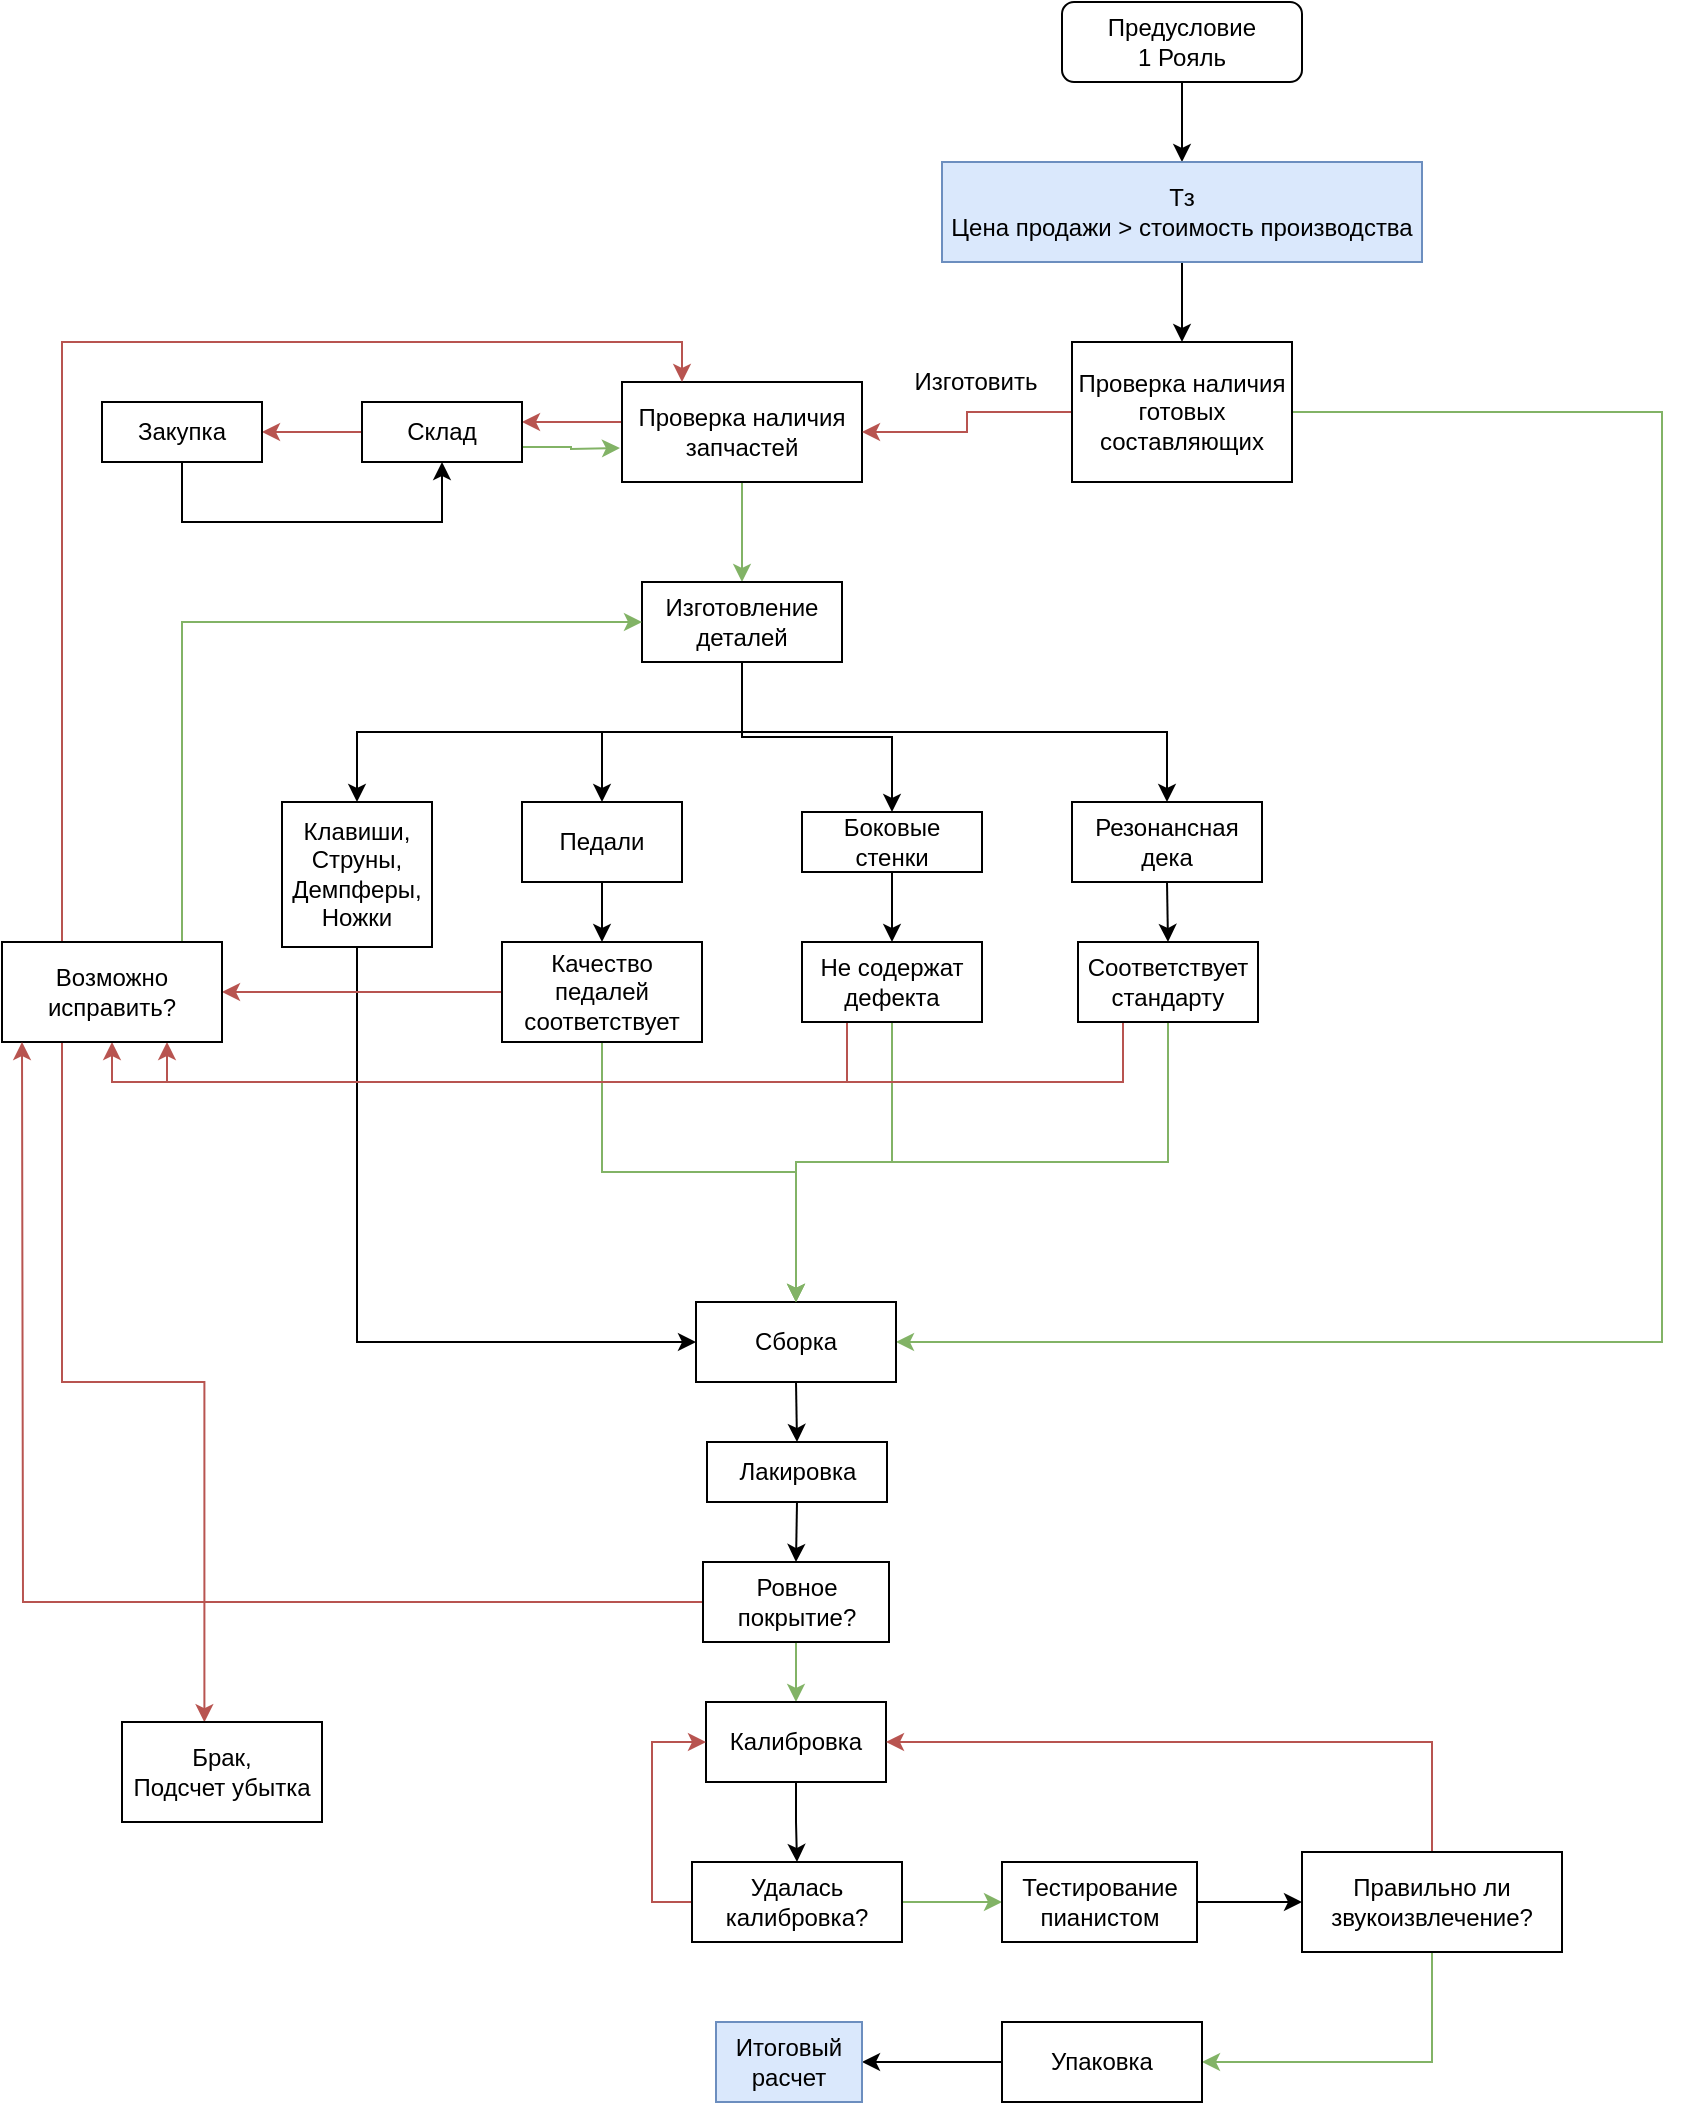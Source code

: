 <mxfile version="14.5.3" type="github">
  <diagram id="HwMJK3cykybjaXri7m_Z" name="Page-1">
    <mxGraphModel dx="1218" dy="649" grid="1" gridSize="10" guides="1" tooltips="1" connect="1" arrows="1" fold="1" page="1" pageScale="1" pageWidth="1654" pageHeight="1169" math="0" shadow="0">
      <root>
        <mxCell id="0" />
        <mxCell id="1" parent="0" />
        <mxCell id="CD_8rdr4zVUJDmFYF5n1-12" style="edgeStyle=orthogonalEdgeStyle;rounded=0;orthogonalLoop=1;jettySize=auto;html=1;" edge="1" parent="1" source="CD_8rdr4zVUJDmFYF5n1-1" target="CD_8rdr4zVUJDmFYF5n1-2">
          <mxGeometry relative="1" as="geometry" />
        </mxCell>
        <mxCell id="CD_8rdr4zVUJDmFYF5n1-1" value="Предусловие&lt;br&gt;1 Рояль" style="rounded=1;whiteSpace=wrap;html=1;" vertex="1" parent="1">
          <mxGeometry x="660" y="90" width="120" height="40" as="geometry" />
        </mxCell>
        <mxCell id="CD_8rdr4zVUJDmFYF5n1-19" style="edgeStyle=orthogonalEdgeStyle;rounded=0;orthogonalLoop=1;jettySize=auto;html=1;exitX=0.5;exitY=1;exitDx=0;exitDy=0;entryX=0.5;entryY=0;entryDx=0;entryDy=0;" edge="1" parent="1" source="CD_8rdr4zVUJDmFYF5n1-2" target="CD_8rdr4zVUJDmFYF5n1-18">
          <mxGeometry relative="1" as="geometry" />
        </mxCell>
        <mxCell id="CD_8rdr4zVUJDmFYF5n1-2" value="Тз&lt;br&gt;Цена продажи &amp;gt; стоимость производства" style="rounded=0;whiteSpace=wrap;html=1;fillColor=#dae8fc;strokeColor=#6c8ebf;" vertex="1" parent="1">
          <mxGeometry x="600" y="170" width="240" height="50" as="geometry" />
        </mxCell>
        <mxCell id="CD_8rdr4zVUJDmFYF5n1-7" style="edgeStyle=orthogonalEdgeStyle;rounded=0;orthogonalLoop=1;jettySize=auto;html=1;fillColor=#f8cecc;strokeColor=#b85450;" edge="1" parent="1" source="CD_8rdr4zVUJDmFYF5n1-3" target="CD_8rdr4zVUJDmFYF5n1-4">
          <mxGeometry relative="1" as="geometry">
            <Array as="points">
              <mxPoint x="420" y="300" />
              <mxPoint x="420" y="300" />
            </Array>
          </mxGeometry>
        </mxCell>
        <mxCell id="CD_8rdr4zVUJDmFYF5n1-21" style="edgeStyle=orthogonalEdgeStyle;rounded=0;orthogonalLoop=1;jettySize=auto;html=1;exitX=0.5;exitY=1;exitDx=0;exitDy=0;entryX=0.5;entryY=0;entryDx=0;entryDy=0;fillColor=#d5e8d4;strokeColor=#82b366;" edge="1" parent="1" source="CD_8rdr4zVUJDmFYF5n1-3" target="CD_8rdr4zVUJDmFYF5n1-10">
          <mxGeometry relative="1" as="geometry" />
        </mxCell>
        <mxCell id="CD_8rdr4zVUJDmFYF5n1-3" value="Проверка наличия запчастей" style="rounded=0;whiteSpace=wrap;html=1;" vertex="1" parent="1">
          <mxGeometry x="440" y="280" width="120" height="50" as="geometry" />
        </mxCell>
        <mxCell id="CD_8rdr4zVUJDmFYF5n1-8" style="edgeStyle=orthogonalEdgeStyle;rounded=0;orthogonalLoop=1;jettySize=auto;html=1;entryX=1;entryY=0.5;entryDx=0;entryDy=0;fillColor=#f8cecc;strokeColor=#b85450;" edge="1" parent="1" source="CD_8rdr4zVUJDmFYF5n1-4" target="CD_8rdr4zVUJDmFYF5n1-5">
          <mxGeometry relative="1" as="geometry" />
        </mxCell>
        <mxCell id="CD_8rdr4zVUJDmFYF5n1-15" style="edgeStyle=orthogonalEdgeStyle;rounded=0;orthogonalLoop=1;jettySize=auto;html=1;exitX=1;exitY=0.75;exitDx=0;exitDy=0;fillColor=#d5e8d4;strokeColor=#82b366;" edge="1" parent="1" source="CD_8rdr4zVUJDmFYF5n1-4">
          <mxGeometry relative="1" as="geometry">
            <mxPoint x="439" y="313" as="targetPoint" />
          </mxGeometry>
        </mxCell>
        <mxCell id="CD_8rdr4zVUJDmFYF5n1-4" value="Склад" style="rounded=0;whiteSpace=wrap;html=1;" vertex="1" parent="1">
          <mxGeometry x="310" y="290" width="80" height="30" as="geometry" />
        </mxCell>
        <mxCell id="CD_8rdr4zVUJDmFYF5n1-9" style="edgeStyle=orthogonalEdgeStyle;rounded=0;orthogonalLoop=1;jettySize=auto;html=1;exitX=0.5;exitY=1;exitDx=0;exitDy=0;entryX=0.5;entryY=1;entryDx=0;entryDy=0;" edge="1" parent="1" source="CD_8rdr4zVUJDmFYF5n1-5" target="CD_8rdr4zVUJDmFYF5n1-4">
          <mxGeometry relative="1" as="geometry">
            <Array as="points">
              <mxPoint x="220" y="350" />
              <mxPoint x="350" y="350" />
            </Array>
          </mxGeometry>
        </mxCell>
        <mxCell id="CD_8rdr4zVUJDmFYF5n1-5" value="Закупка" style="rounded=0;whiteSpace=wrap;html=1;" vertex="1" parent="1">
          <mxGeometry x="180" y="290" width="80" height="30" as="geometry" />
        </mxCell>
        <mxCell id="CD_8rdr4zVUJDmFYF5n1-31" style="edgeStyle=orthogonalEdgeStyle;rounded=0;orthogonalLoop=1;jettySize=auto;html=1;exitX=0.5;exitY=1;exitDx=0;exitDy=0;" edge="1" parent="1" source="CD_8rdr4zVUJDmFYF5n1-10" target="CD_8rdr4zVUJDmFYF5n1-25">
          <mxGeometry relative="1" as="geometry" />
        </mxCell>
        <mxCell id="CD_8rdr4zVUJDmFYF5n1-32" style="edgeStyle=orthogonalEdgeStyle;rounded=0;orthogonalLoop=1;jettySize=auto;html=1;exitX=0.5;exitY=1;exitDx=0;exitDy=0;entryX=0.5;entryY=0;entryDx=0;entryDy=0;" edge="1" parent="1" source="CD_8rdr4zVUJDmFYF5n1-10" target="CD_8rdr4zVUJDmFYF5n1-24">
          <mxGeometry relative="1" as="geometry" />
        </mxCell>
        <mxCell id="CD_8rdr4zVUJDmFYF5n1-39" style="edgeStyle=orthogonalEdgeStyle;rounded=0;orthogonalLoop=1;jettySize=auto;html=1;exitX=0.5;exitY=1;exitDx=0;exitDy=0;entryX=0.5;entryY=0;entryDx=0;entryDy=0;" edge="1" parent="1" source="CD_8rdr4zVUJDmFYF5n1-10" target="CD_8rdr4zVUJDmFYF5n1-35">
          <mxGeometry relative="1" as="geometry" />
        </mxCell>
        <mxCell id="CD_8rdr4zVUJDmFYF5n1-41" style="edgeStyle=orthogonalEdgeStyle;rounded=0;orthogonalLoop=1;jettySize=auto;html=1;exitX=0.5;exitY=1;exitDx=0;exitDy=0;entryX=0.5;entryY=0;entryDx=0;entryDy=0;" edge="1" parent="1" source="CD_8rdr4zVUJDmFYF5n1-10" target="CD_8rdr4zVUJDmFYF5n1-40">
          <mxGeometry relative="1" as="geometry">
            <Array as="points">
              <mxPoint x="500" y="455" />
              <mxPoint x="712" y="455" />
            </Array>
          </mxGeometry>
        </mxCell>
        <mxCell id="CD_8rdr4zVUJDmFYF5n1-10" value="Изготовление деталей" style="rounded=0;whiteSpace=wrap;html=1;" vertex="1" parent="1">
          <mxGeometry x="450" y="380" width="100" height="40" as="geometry" />
        </mxCell>
        <mxCell id="CD_8rdr4zVUJDmFYF5n1-20" style="edgeStyle=orthogonalEdgeStyle;rounded=0;orthogonalLoop=1;jettySize=auto;html=1;exitX=0;exitY=0.5;exitDx=0;exitDy=0;entryX=1;entryY=0.5;entryDx=0;entryDy=0;fillColor=#f8cecc;strokeColor=#b85450;" edge="1" parent="1" source="CD_8rdr4zVUJDmFYF5n1-18" target="CD_8rdr4zVUJDmFYF5n1-3">
          <mxGeometry relative="1" as="geometry" />
        </mxCell>
        <mxCell id="CD_8rdr4zVUJDmFYF5n1-75" style="edgeStyle=orthogonalEdgeStyle;rounded=0;orthogonalLoop=1;jettySize=auto;html=1;exitX=1;exitY=0.5;exitDx=0;exitDy=0;entryX=1;entryY=0.5;entryDx=0;entryDy=0;fillColor=#d5e8d4;strokeColor=#82b366;" edge="1" parent="1" source="CD_8rdr4zVUJDmFYF5n1-18" target="CD_8rdr4zVUJDmFYF5n1-22">
          <mxGeometry relative="1" as="geometry">
            <Array as="points">
              <mxPoint x="960" y="295" />
              <mxPoint x="960" y="760" />
            </Array>
          </mxGeometry>
        </mxCell>
        <mxCell id="CD_8rdr4zVUJDmFYF5n1-18" value="Проверка наличия готовых составляющих" style="rounded=0;whiteSpace=wrap;html=1;" vertex="1" parent="1">
          <mxGeometry x="665" y="260" width="110" height="70" as="geometry" />
        </mxCell>
        <mxCell id="CD_8rdr4zVUJDmFYF5n1-58" style="edgeStyle=orthogonalEdgeStyle;rounded=0;orthogonalLoop=1;jettySize=auto;html=1;exitX=0.5;exitY=1;exitDx=0;exitDy=0;entryX=0.5;entryY=0;entryDx=0;entryDy=0;" edge="1" parent="1" source="CD_8rdr4zVUJDmFYF5n1-22" target="CD_8rdr4zVUJDmFYF5n1-57">
          <mxGeometry relative="1" as="geometry" />
        </mxCell>
        <mxCell id="CD_8rdr4zVUJDmFYF5n1-22" value="Сборка" style="rounded=0;whiteSpace=wrap;html=1;" vertex="1" parent="1">
          <mxGeometry x="477" y="740" width="100" height="40" as="geometry" />
        </mxCell>
        <mxCell id="CD_8rdr4zVUJDmFYF5n1-23" value="Изготовить" style="text;html=1;strokeColor=none;fillColor=none;align=center;verticalAlign=middle;whiteSpace=wrap;rounded=0;" vertex="1" parent="1">
          <mxGeometry x="577" y="270" width="80" height="20" as="geometry" />
        </mxCell>
        <mxCell id="CD_8rdr4zVUJDmFYF5n1-34" style="edgeStyle=orthogonalEdgeStyle;rounded=0;orthogonalLoop=1;jettySize=auto;html=1;exitX=0.5;exitY=1;exitDx=0;exitDy=0;entryX=0;entryY=0.5;entryDx=0;entryDy=0;" edge="1" parent="1" source="CD_8rdr4zVUJDmFYF5n1-24" target="CD_8rdr4zVUJDmFYF5n1-22">
          <mxGeometry relative="1" as="geometry" />
        </mxCell>
        <mxCell id="CD_8rdr4zVUJDmFYF5n1-24" value="Клавиши,&lt;br&gt;Струны,&lt;br&gt;Демпферы,&lt;br&gt;Ножки" style="rounded=0;whiteSpace=wrap;html=1;" vertex="1" parent="1">
          <mxGeometry x="270" y="490" width="75" height="72.5" as="geometry" />
        </mxCell>
        <mxCell id="CD_8rdr4zVUJDmFYF5n1-27" style="edgeStyle=orthogonalEdgeStyle;rounded=0;orthogonalLoop=1;jettySize=auto;html=1;exitX=0.5;exitY=1;exitDx=0;exitDy=0;entryX=0.5;entryY=0;entryDx=0;entryDy=0;" edge="1" parent="1" source="CD_8rdr4zVUJDmFYF5n1-25" target="CD_8rdr4zVUJDmFYF5n1-26">
          <mxGeometry relative="1" as="geometry" />
        </mxCell>
        <mxCell id="CD_8rdr4zVUJDmFYF5n1-25" value="Педали" style="rounded=0;whiteSpace=wrap;html=1;" vertex="1" parent="1">
          <mxGeometry x="390" y="490" width="80" height="40" as="geometry" />
        </mxCell>
        <mxCell id="CD_8rdr4zVUJDmFYF5n1-30" style="edgeStyle=orthogonalEdgeStyle;rounded=0;orthogonalLoop=1;jettySize=auto;html=1;entryX=0.5;entryY=0;entryDx=0;entryDy=0;fillColor=#d5e8d4;strokeColor=#82b366;" edge="1" parent="1" source="CD_8rdr4zVUJDmFYF5n1-26" target="CD_8rdr4zVUJDmFYF5n1-22">
          <mxGeometry relative="1" as="geometry" />
        </mxCell>
        <mxCell id="CD_8rdr4zVUJDmFYF5n1-49" style="edgeStyle=orthogonalEdgeStyle;rounded=0;orthogonalLoop=1;jettySize=auto;html=1;entryX=1;entryY=0.5;entryDx=0;entryDy=0;fillColor=#f8cecc;strokeColor=#b85450;" edge="1" parent="1" source="CD_8rdr4zVUJDmFYF5n1-26" target="CD_8rdr4zVUJDmFYF5n1-47">
          <mxGeometry relative="1" as="geometry" />
        </mxCell>
        <mxCell id="CD_8rdr4zVUJDmFYF5n1-26" value="Качество педалей соответствует" style="rounded=0;whiteSpace=wrap;html=1;" vertex="1" parent="1">
          <mxGeometry x="380" y="560" width="100" height="50" as="geometry" />
        </mxCell>
        <mxCell id="CD_8rdr4zVUJDmFYF5n1-45" style="edgeStyle=orthogonalEdgeStyle;rounded=0;orthogonalLoop=1;jettySize=auto;html=1;exitX=0.5;exitY=1;exitDx=0;exitDy=0;entryX=0.5;entryY=0;entryDx=0;entryDy=0;" edge="1" parent="1" source="CD_8rdr4zVUJDmFYF5n1-35" target="CD_8rdr4zVUJDmFYF5n1-36">
          <mxGeometry relative="1" as="geometry" />
        </mxCell>
        <mxCell id="CD_8rdr4zVUJDmFYF5n1-35" value="Боковые стенки" style="rounded=0;whiteSpace=wrap;html=1;" vertex="1" parent="1">
          <mxGeometry x="530" y="495" width="90" height="30" as="geometry" />
        </mxCell>
        <mxCell id="CD_8rdr4zVUJDmFYF5n1-37" style="edgeStyle=orthogonalEdgeStyle;rounded=0;orthogonalLoop=1;jettySize=auto;html=1;exitX=0.5;exitY=1;exitDx=0;exitDy=0;entryX=0.5;entryY=0;entryDx=0;entryDy=0;fillColor=#d5e8d4;strokeColor=#82b366;" edge="1" parent="1" source="CD_8rdr4zVUJDmFYF5n1-36" target="CD_8rdr4zVUJDmFYF5n1-22">
          <mxGeometry relative="1" as="geometry" />
        </mxCell>
        <mxCell id="CD_8rdr4zVUJDmFYF5n1-55" style="edgeStyle=orthogonalEdgeStyle;rounded=0;orthogonalLoop=1;jettySize=auto;html=1;exitX=0.25;exitY=1;exitDx=0;exitDy=0;entryX=0.75;entryY=1;entryDx=0;entryDy=0;fillColor=#f8cecc;strokeColor=#b85450;" edge="1" parent="1" source="CD_8rdr4zVUJDmFYF5n1-36" target="CD_8rdr4zVUJDmFYF5n1-47">
          <mxGeometry relative="1" as="geometry" />
        </mxCell>
        <mxCell id="CD_8rdr4zVUJDmFYF5n1-36" value="Не содержат дефекта" style="rounded=0;whiteSpace=wrap;html=1;" vertex="1" parent="1">
          <mxGeometry x="530" y="560" width="90" height="40" as="geometry" />
        </mxCell>
        <mxCell id="CD_8rdr4zVUJDmFYF5n1-46" style="edgeStyle=orthogonalEdgeStyle;rounded=0;orthogonalLoop=1;jettySize=auto;html=1;exitX=0.5;exitY=1;exitDx=0;exitDy=0;entryX=0.5;entryY=0;entryDx=0;entryDy=0;" edge="1" parent="1" source="CD_8rdr4zVUJDmFYF5n1-40" target="CD_8rdr4zVUJDmFYF5n1-42">
          <mxGeometry relative="1" as="geometry" />
        </mxCell>
        <mxCell id="CD_8rdr4zVUJDmFYF5n1-40" value="Резонансная дека" style="rounded=0;whiteSpace=wrap;html=1;" vertex="1" parent="1">
          <mxGeometry x="665" y="490" width="95" height="40" as="geometry" />
        </mxCell>
        <mxCell id="CD_8rdr4zVUJDmFYF5n1-54" style="edgeStyle=orthogonalEdgeStyle;rounded=0;orthogonalLoop=1;jettySize=auto;html=1;exitX=0.5;exitY=1;exitDx=0;exitDy=0;entryX=0.5;entryY=0;entryDx=0;entryDy=0;fillColor=#d5e8d4;strokeColor=#82b366;" edge="1" parent="1" source="CD_8rdr4zVUJDmFYF5n1-42" target="CD_8rdr4zVUJDmFYF5n1-22">
          <mxGeometry relative="1" as="geometry" />
        </mxCell>
        <mxCell id="CD_8rdr4zVUJDmFYF5n1-56" style="edgeStyle=orthogonalEdgeStyle;rounded=0;orthogonalLoop=1;jettySize=auto;html=1;exitX=0.25;exitY=1;exitDx=0;exitDy=0;entryX=0.5;entryY=1;entryDx=0;entryDy=0;fillColor=#f8cecc;strokeColor=#b85450;" edge="1" parent="1" source="CD_8rdr4zVUJDmFYF5n1-42" target="CD_8rdr4zVUJDmFYF5n1-47">
          <mxGeometry relative="1" as="geometry" />
        </mxCell>
        <mxCell id="CD_8rdr4zVUJDmFYF5n1-42" value="Соответствует стандарту" style="rounded=0;whiteSpace=wrap;html=1;" vertex="1" parent="1">
          <mxGeometry x="668" y="560" width="90" height="40" as="geometry" />
        </mxCell>
        <mxCell id="CD_8rdr4zVUJDmFYF5n1-50" style="edgeStyle=orthogonalEdgeStyle;rounded=0;orthogonalLoop=1;jettySize=auto;html=1;exitX=0.5;exitY=0;exitDx=0;exitDy=0;entryX=0;entryY=0.5;entryDx=0;entryDy=0;fillColor=#d5e8d4;strokeColor=#82b366;" edge="1" parent="1" source="CD_8rdr4zVUJDmFYF5n1-47" target="CD_8rdr4zVUJDmFYF5n1-10">
          <mxGeometry relative="1" as="geometry">
            <Array as="points">
              <mxPoint x="220" y="560" />
              <mxPoint x="220" y="400" />
            </Array>
          </mxGeometry>
        </mxCell>
        <mxCell id="CD_8rdr4zVUJDmFYF5n1-51" style="edgeStyle=orthogonalEdgeStyle;rounded=0;orthogonalLoop=1;jettySize=auto;html=1;exitX=0.5;exitY=0;exitDx=0;exitDy=0;entryX=0.25;entryY=0;entryDx=0;entryDy=0;fillColor=#f8cecc;strokeColor=#b85450;" edge="1" parent="1" source="CD_8rdr4zVUJDmFYF5n1-47" target="CD_8rdr4zVUJDmFYF5n1-3">
          <mxGeometry relative="1" as="geometry">
            <Array as="points">
              <mxPoint x="160" y="560" />
              <mxPoint x="160" y="260" />
              <mxPoint x="470" y="260" />
            </Array>
          </mxGeometry>
        </mxCell>
        <mxCell id="CD_8rdr4zVUJDmFYF5n1-53" style="edgeStyle=orthogonalEdgeStyle;rounded=0;orthogonalLoop=1;jettySize=auto;html=1;exitX=0.5;exitY=1;exitDx=0;exitDy=0;entryX=0.412;entryY=0.002;entryDx=0;entryDy=0;entryPerimeter=0;fillColor=#f8cecc;strokeColor=#b85450;" edge="1" parent="1" source="CD_8rdr4zVUJDmFYF5n1-47" target="CD_8rdr4zVUJDmFYF5n1-52">
          <mxGeometry relative="1" as="geometry">
            <Array as="points">
              <mxPoint x="160" y="610" />
              <mxPoint x="160" y="780" />
              <mxPoint x="231" y="780" />
            </Array>
          </mxGeometry>
        </mxCell>
        <mxCell id="CD_8rdr4zVUJDmFYF5n1-47" value="Возможно исправить?" style="rounded=0;whiteSpace=wrap;html=1;" vertex="1" parent="1">
          <mxGeometry x="130" y="560" width="110" height="50" as="geometry" />
        </mxCell>
        <mxCell id="CD_8rdr4zVUJDmFYF5n1-52" value="Брак,&lt;br&gt;Подсчет убытка" style="rounded=0;whiteSpace=wrap;html=1;" vertex="1" parent="1">
          <mxGeometry x="190" y="950" width="100" height="50" as="geometry" />
        </mxCell>
        <mxCell id="CD_8rdr4zVUJDmFYF5n1-61" style="edgeStyle=orthogonalEdgeStyle;rounded=0;orthogonalLoop=1;jettySize=auto;html=1;exitX=0.5;exitY=1;exitDx=0;exitDy=0;entryX=0.5;entryY=0;entryDx=0;entryDy=0;" edge="1" parent="1" source="CD_8rdr4zVUJDmFYF5n1-57" target="CD_8rdr4zVUJDmFYF5n1-59">
          <mxGeometry relative="1" as="geometry" />
        </mxCell>
        <mxCell id="CD_8rdr4zVUJDmFYF5n1-57" value="Лакировка" style="rounded=0;whiteSpace=wrap;html=1;" vertex="1" parent="1">
          <mxGeometry x="482.5" y="810" width="90" height="30" as="geometry" />
        </mxCell>
        <mxCell id="CD_8rdr4zVUJDmFYF5n1-60" style="edgeStyle=orthogonalEdgeStyle;rounded=0;orthogonalLoop=1;jettySize=auto;html=1;exitX=0;exitY=0.5;exitDx=0;exitDy=0;fillColor=#f8cecc;strokeColor=#b85450;" edge="1" parent="1" source="CD_8rdr4zVUJDmFYF5n1-59">
          <mxGeometry relative="1" as="geometry">
            <mxPoint x="140" y="610" as="targetPoint" />
          </mxGeometry>
        </mxCell>
        <mxCell id="CD_8rdr4zVUJDmFYF5n1-63" style="edgeStyle=orthogonalEdgeStyle;rounded=0;orthogonalLoop=1;jettySize=auto;html=1;exitX=0.5;exitY=1;exitDx=0;exitDy=0;entryX=0.5;entryY=0;entryDx=0;entryDy=0;fillColor=#d5e8d4;strokeColor=#82b366;" edge="1" parent="1" source="CD_8rdr4zVUJDmFYF5n1-59" target="CD_8rdr4zVUJDmFYF5n1-62">
          <mxGeometry relative="1" as="geometry" />
        </mxCell>
        <mxCell id="CD_8rdr4zVUJDmFYF5n1-59" value="Ровное покрытие?" style="rounded=0;whiteSpace=wrap;html=1;" vertex="1" parent="1">
          <mxGeometry x="480.5" y="870" width="93" height="40" as="geometry" />
        </mxCell>
        <mxCell id="CD_8rdr4zVUJDmFYF5n1-65" style="edgeStyle=orthogonalEdgeStyle;rounded=0;orthogonalLoop=1;jettySize=auto;html=1;exitX=0.5;exitY=1;exitDx=0;exitDy=0;entryX=0.5;entryY=0;entryDx=0;entryDy=0;" edge="1" parent="1" source="CD_8rdr4zVUJDmFYF5n1-62" target="CD_8rdr4zVUJDmFYF5n1-64">
          <mxGeometry relative="1" as="geometry" />
        </mxCell>
        <mxCell id="CD_8rdr4zVUJDmFYF5n1-62" value="Калибровка" style="rounded=0;whiteSpace=wrap;html=1;" vertex="1" parent="1">
          <mxGeometry x="482" y="940" width="90" height="40" as="geometry" />
        </mxCell>
        <mxCell id="CD_8rdr4zVUJDmFYF5n1-66" style="edgeStyle=orthogonalEdgeStyle;rounded=0;orthogonalLoop=1;jettySize=auto;html=1;exitX=0;exitY=0.5;exitDx=0;exitDy=0;entryX=0;entryY=0.5;entryDx=0;entryDy=0;fillColor=#f8cecc;strokeColor=#b85450;" edge="1" parent="1" source="CD_8rdr4zVUJDmFYF5n1-64" target="CD_8rdr4zVUJDmFYF5n1-62">
          <mxGeometry relative="1" as="geometry" />
        </mxCell>
        <mxCell id="CD_8rdr4zVUJDmFYF5n1-68" style="edgeStyle=orthogonalEdgeStyle;rounded=0;orthogonalLoop=1;jettySize=auto;html=1;exitX=1;exitY=0.5;exitDx=0;exitDy=0;entryX=0;entryY=0.5;entryDx=0;entryDy=0;fillColor=#d5e8d4;strokeColor=#82b366;" edge="1" parent="1" source="CD_8rdr4zVUJDmFYF5n1-64" target="CD_8rdr4zVUJDmFYF5n1-67">
          <mxGeometry relative="1" as="geometry" />
        </mxCell>
        <mxCell id="CD_8rdr4zVUJDmFYF5n1-64" value="Удалась калибровка?" style="rounded=0;whiteSpace=wrap;html=1;" vertex="1" parent="1">
          <mxGeometry x="475" y="1020" width="105" height="40" as="geometry" />
        </mxCell>
        <mxCell id="CD_8rdr4zVUJDmFYF5n1-70" style="edgeStyle=orthogonalEdgeStyle;rounded=0;orthogonalLoop=1;jettySize=auto;html=1;exitX=1;exitY=0.5;exitDx=0;exitDy=0;entryX=0;entryY=0.5;entryDx=0;entryDy=0;" edge="1" parent="1" source="CD_8rdr4zVUJDmFYF5n1-67" target="CD_8rdr4zVUJDmFYF5n1-69">
          <mxGeometry relative="1" as="geometry" />
        </mxCell>
        <mxCell id="CD_8rdr4zVUJDmFYF5n1-67" value="Тестирование&lt;br&gt;пианистом" style="rounded=0;whiteSpace=wrap;html=1;" vertex="1" parent="1">
          <mxGeometry x="630" y="1020" width="97.5" height="40" as="geometry" />
        </mxCell>
        <mxCell id="CD_8rdr4zVUJDmFYF5n1-71" style="edgeStyle=orthogonalEdgeStyle;rounded=0;orthogonalLoop=1;jettySize=auto;html=1;entryX=1;entryY=0.5;entryDx=0;entryDy=0;exitX=0.5;exitY=0;exitDx=0;exitDy=0;fillColor=#f8cecc;strokeColor=#b85450;" edge="1" parent="1" source="CD_8rdr4zVUJDmFYF5n1-69" target="CD_8rdr4zVUJDmFYF5n1-62">
          <mxGeometry relative="1" as="geometry" />
        </mxCell>
        <mxCell id="CD_8rdr4zVUJDmFYF5n1-74" style="edgeStyle=orthogonalEdgeStyle;rounded=0;orthogonalLoop=1;jettySize=auto;html=1;exitX=0.5;exitY=1;exitDx=0;exitDy=0;entryX=1;entryY=0.5;entryDx=0;entryDy=0;fillColor=#d5e8d4;strokeColor=#82b366;" edge="1" parent="1" source="CD_8rdr4zVUJDmFYF5n1-69" target="CD_8rdr4zVUJDmFYF5n1-72">
          <mxGeometry relative="1" as="geometry" />
        </mxCell>
        <mxCell id="CD_8rdr4zVUJDmFYF5n1-69" value="Правильно ли звукоизвлечение?" style="rounded=0;whiteSpace=wrap;html=1;" vertex="1" parent="1">
          <mxGeometry x="780" y="1015" width="130" height="50" as="geometry" />
        </mxCell>
        <mxCell id="CD_8rdr4zVUJDmFYF5n1-81" style="edgeStyle=orthogonalEdgeStyle;rounded=0;orthogonalLoop=1;jettySize=auto;html=1;exitX=0;exitY=0.5;exitDx=0;exitDy=0;entryX=1;entryY=0.5;entryDx=0;entryDy=0;" edge="1" parent="1" source="CD_8rdr4zVUJDmFYF5n1-72" target="CD_8rdr4zVUJDmFYF5n1-80">
          <mxGeometry relative="1" as="geometry" />
        </mxCell>
        <mxCell id="CD_8rdr4zVUJDmFYF5n1-72" value="Упаковка" style="rounded=0;whiteSpace=wrap;html=1;" vertex="1" parent="1">
          <mxGeometry x="630" y="1100" width="100" height="40" as="geometry" />
        </mxCell>
        <mxCell id="CD_8rdr4zVUJDmFYF5n1-80" value="Итоговый расчет" style="rounded=0;whiteSpace=wrap;html=1;fillColor=#dae8fc;strokeColor=#6c8ebf;" vertex="1" parent="1">
          <mxGeometry x="487" y="1100" width="73" height="40" as="geometry" />
        </mxCell>
      </root>
    </mxGraphModel>
  </diagram>
</mxfile>

